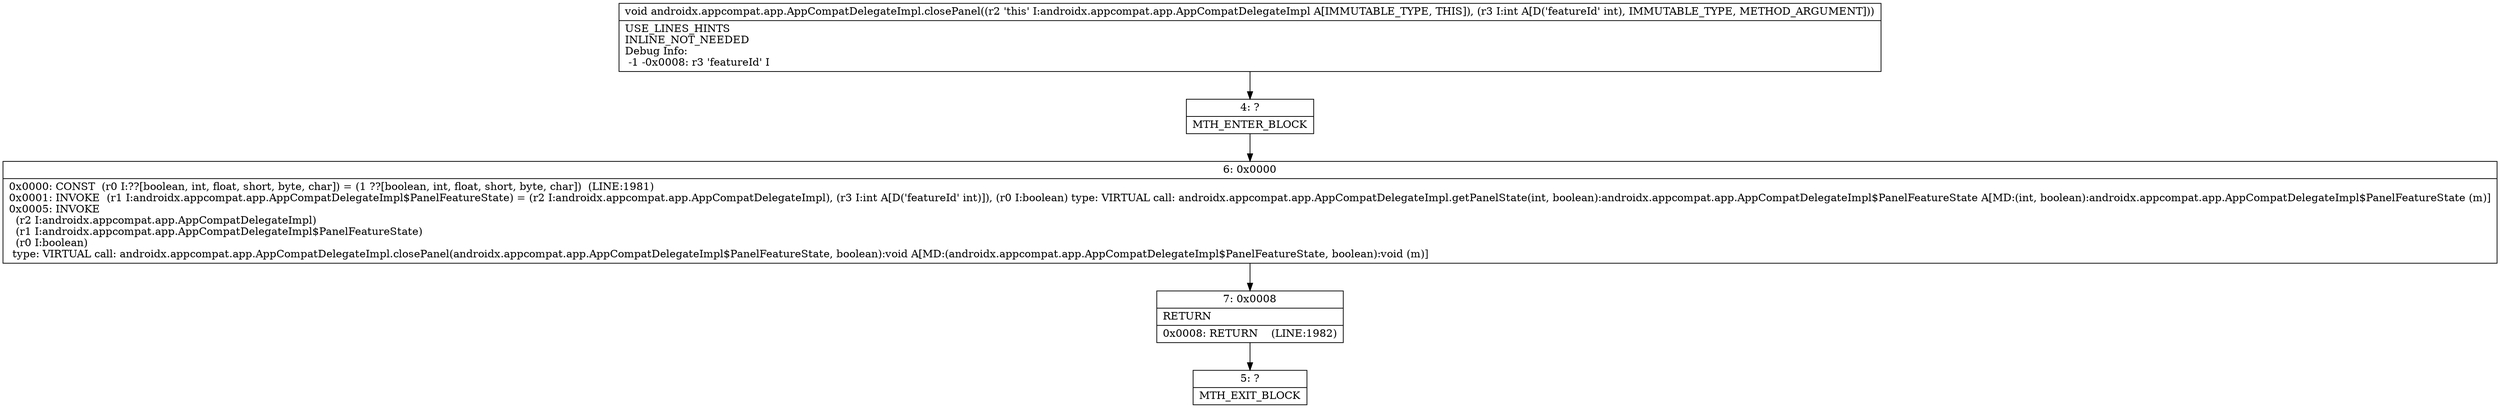 digraph "CFG forandroidx.appcompat.app.AppCompatDelegateImpl.closePanel(I)V" {
Node_4 [shape=record,label="{4\:\ ?|MTH_ENTER_BLOCK\l}"];
Node_6 [shape=record,label="{6\:\ 0x0000|0x0000: CONST  (r0 I:??[boolean, int, float, short, byte, char]) = (1 ??[boolean, int, float, short, byte, char])  (LINE:1981)\l0x0001: INVOKE  (r1 I:androidx.appcompat.app.AppCompatDelegateImpl$PanelFeatureState) = (r2 I:androidx.appcompat.app.AppCompatDelegateImpl), (r3 I:int A[D('featureId' int)]), (r0 I:boolean) type: VIRTUAL call: androidx.appcompat.app.AppCompatDelegateImpl.getPanelState(int, boolean):androidx.appcompat.app.AppCompatDelegateImpl$PanelFeatureState A[MD:(int, boolean):androidx.appcompat.app.AppCompatDelegateImpl$PanelFeatureState (m)]\l0x0005: INVOKE  \l  (r2 I:androidx.appcompat.app.AppCompatDelegateImpl)\l  (r1 I:androidx.appcompat.app.AppCompatDelegateImpl$PanelFeatureState)\l  (r0 I:boolean)\l type: VIRTUAL call: androidx.appcompat.app.AppCompatDelegateImpl.closePanel(androidx.appcompat.app.AppCompatDelegateImpl$PanelFeatureState, boolean):void A[MD:(androidx.appcompat.app.AppCompatDelegateImpl$PanelFeatureState, boolean):void (m)]\l}"];
Node_7 [shape=record,label="{7\:\ 0x0008|RETURN\l|0x0008: RETURN    (LINE:1982)\l}"];
Node_5 [shape=record,label="{5\:\ ?|MTH_EXIT_BLOCK\l}"];
MethodNode[shape=record,label="{void androidx.appcompat.app.AppCompatDelegateImpl.closePanel((r2 'this' I:androidx.appcompat.app.AppCompatDelegateImpl A[IMMUTABLE_TYPE, THIS]), (r3 I:int A[D('featureId' int), IMMUTABLE_TYPE, METHOD_ARGUMENT]))  | USE_LINES_HINTS\lINLINE_NOT_NEEDED\lDebug Info:\l  \-1 \-0x0008: r3 'featureId' I\l}"];
MethodNode -> Node_4;Node_4 -> Node_6;
Node_6 -> Node_7;
Node_7 -> Node_5;
}

